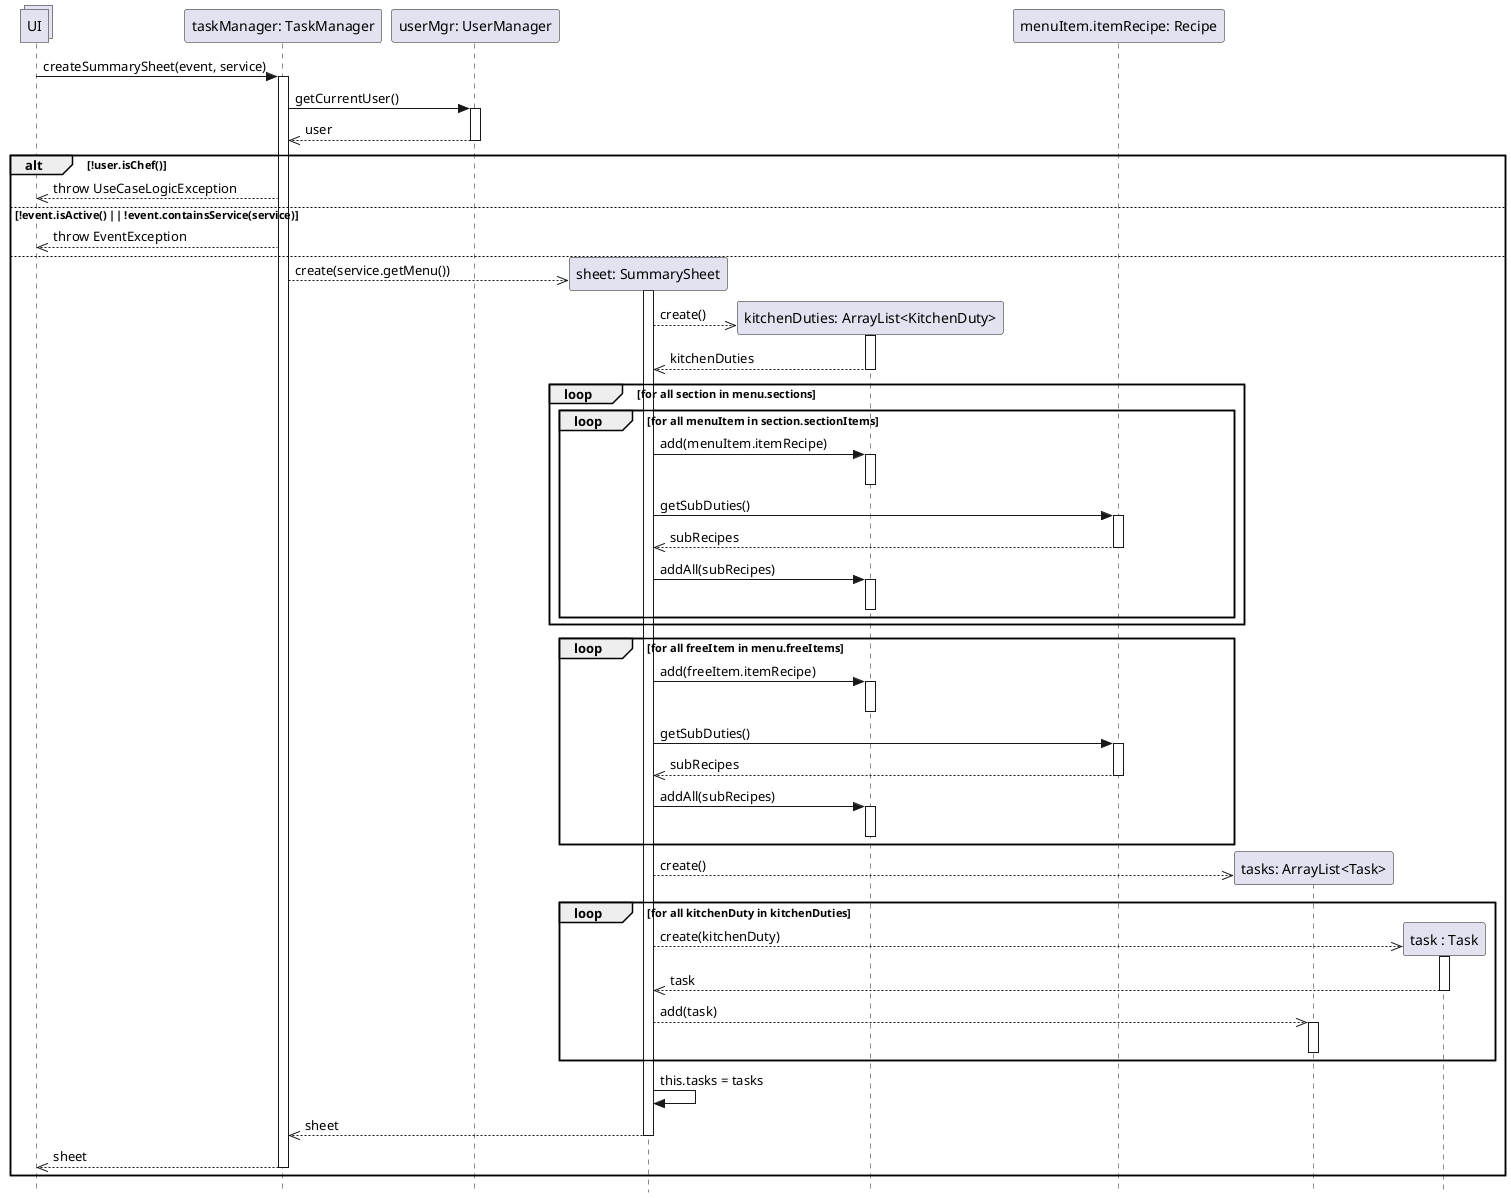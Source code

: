 @startuml Operazione 1
skinparam Style strictuml

collections UI

participant "taskManager: TaskManager" as tm
UI -> tm: createSummarySheet(event, service)
activate tm

participant "userMgr: UserManager" as um
tm -> um: getCurrentUser()
activate um
tm <<-- um: user
deactivate um

alt !user.isChef()
    UI <<-- tm: throw UseCaseLogicException
else !event.isActive() || !event.containsService(service)
    UI <<-- tm: throw EventException
else
    participant "sheet: SummarySheet" as ss
    tm -->> ss **: create(service.getMenu())
    activate ss

    participant "kitchenDuties: ArrayList<KitchenDuty>" as kdList
    ss -->> kdList**: create()
    activate kdList
    return kitchenDuties
    deactivate kdList
    
    loop for all section in menu.sections
        loop for all menuItem in section.sectionItems
            ss -> kdList: add(menuItem.itemRecipe)
            activate kdList
            deactivate kdList
            
            participant "menuItem.itemRecipe: Recipe" as recipe
            ss -> recipe: getSubDuties()
            activate recipe
            ss <<-- recipe: subRecipes
            deactivate recipe

            ss -> kdList: addAll(subRecipes)
            activate kdList
            deactivate kdList

        end
    end

    loop for all freeItem in menu.freeItems
        ss -> kdList: add(freeItem.itemRecipe)
        activate kdList
        deactivate kdList

        participant "freeItem.itemRecipe: Recipe" as recipe
            ss -> recipe: getSubDuties()
            activate recipe
            ss <<-- recipe: subRecipes
            deactivate recipe

            ss -> kdList: addAll(subRecipes)
            activate kdList
            deactivate kdList
    end

    participant "tasks: ArrayList<Task>" as tasks
    ss -->> tasks**: create()

    loop for all kitchenDuty in kitchenDuties
        participant "task : Task" as t
        ss -->> t **: create(kitchenDuty)
        activate t
        ' ss <<-- t :task
        return task
        deactivate t
        ss -->>tasks: add(task)
        activate tasks
        deactivate tasks
    end

    ss -> ss: this.tasks = tasks

    tm <<-- ss: sheet
    deactivate ss

    UI <<-- tm: sheet
    deactivate tm
end

@enduml